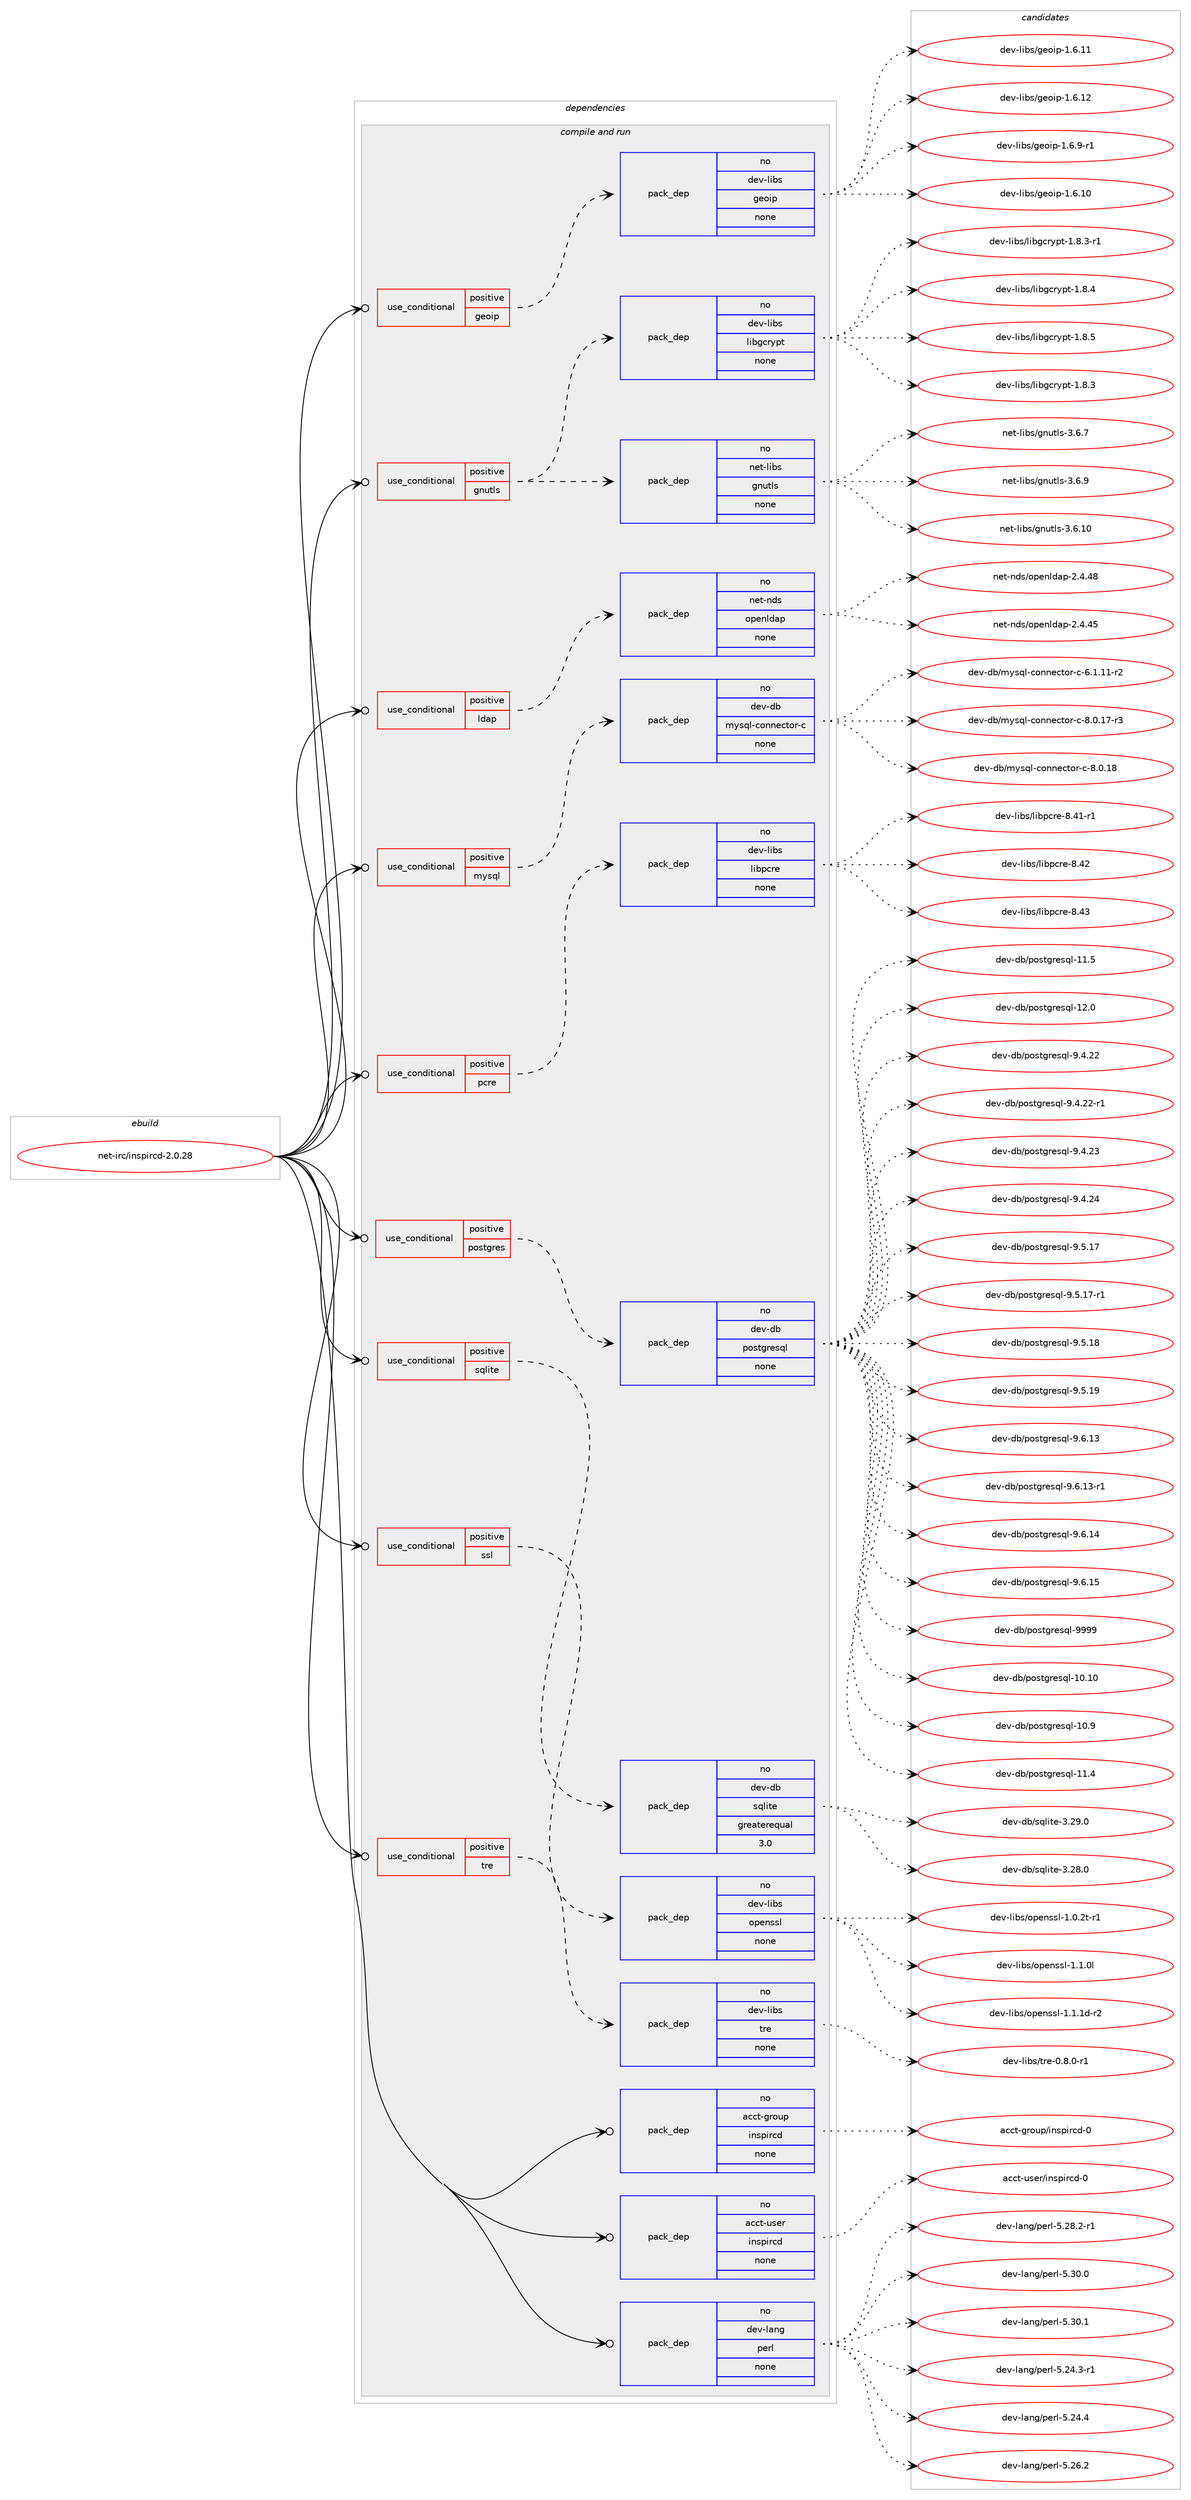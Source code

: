 digraph prolog {

# *************
# Graph options
# *************

newrank=true;
concentrate=true;
compound=true;
graph [rankdir=LR,fontname=Helvetica,fontsize=10,ranksep=1.5];#, ranksep=2.5, nodesep=0.2];
edge  [arrowhead=vee];
node  [fontname=Helvetica,fontsize=10];

# **********
# The ebuild
# **********

subgraph cluster_leftcol {
color=gray;
rank=same;
label=<<i>ebuild</i>>;
id [label="net-irc/inspircd-2.0.28", color=red, width=4, href="../net-irc/inspircd-2.0.28.svg"];
}

# ****************
# The dependencies
# ****************

subgraph cluster_midcol {
color=gray;
label=<<i>dependencies</i>>;
subgraph cluster_compile {
fillcolor="#eeeeee";
style=filled;
label=<<i>compile</i>>;
}
subgraph cluster_compileandrun {
fillcolor="#eeeeee";
style=filled;
label=<<i>compile and run</i>>;
subgraph cond200739 {
dependency824049 [label=<<TABLE BORDER="0" CELLBORDER="1" CELLSPACING="0" CELLPADDING="4"><TR><TD ROWSPAN="3" CELLPADDING="10">use_conditional</TD></TR><TR><TD>positive</TD></TR><TR><TD>geoip</TD></TR></TABLE>>, shape=none, color=red];
subgraph pack608889 {
dependency824050 [label=<<TABLE BORDER="0" CELLBORDER="1" CELLSPACING="0" CELLPADDING="4" WIDTH="220"><TR><TD ROWSPAN="6" CELLPADDING="30">pack_dep</TD></TR><TR><TD WIDTH="110">no</TD></TR><TR><TD>dev-libs</TD></TR><TR><TD>geoip</TD></TR><TR><TD>none</TD></TR><TR><TD></TD></TR></TABLE>>, shape=none, color=blue];
}
dependency824049:e -> dependency824050:w [weight=20,style="dashed",arrowhead="vee"];
}
id:e -> dependency824049:w [weight=20,style="solid",arrowhead="odotvee"];
subgraph cond200740 {
dependency824051 [label=<<TABLE BORDER="0" CELLBORDER="1" CELLSPACING="0" CELLPADDING="4"><TR><TD ROWSPAN="3" CELLPADDING="10">use_conditional</TD></TR><TR><TD>positive</TD></TR><TR><TD>gnutls</TD></TR></TABLE>>, shape=none, color=red];
subgraph pack608890 {
dependency824052 [label=<<TABLE BORDER="0" CELLBORDER="1" CELLSPACING="0" CELLPADDING="4" WIDTH="220"><TR><TD ROWSPAN="6" CELLPADDING="30">pack_dep</TD></TR><TR><TD WIDTH="110">no</TD></TR><TR><TD>net-libs</TD></TR><TR><TD>gnutls</TD></TR><TR><TD>none</TD></TR><TR><TD></TD></TR></TABLE>>, shape=none, color=blue];
}
dependency824051:e -> dependency824052:w [weight=20,style="dashed",arrowhead="vee"];
subgraph pack608891 {
dependency824053 [label=<<TABLE BORDER="0" CELLBORDER="1" CELLSPACING="0" CELLPADDING="4" WIDTH="220"><TR><TD ROWSPAN="6" CELLPADDING="30">pack_dep</TD></TR><TR><TD WIDTH="110">no</TD></TR><TR><TD>dev-libs</TD></TR><TR><TD>libgcrypt</TD></TR><TR><TD>none</TD></TR><TR><TD></TD></TR></TABLE>>, shape=none, color=blue];
}
dependency824051:e -> dependency824053:w [weight=20,style="dashed",arrowhead="vee"];
}
id:e -> dependency824051:w [weight=20,style="solid",arrowhead="odotvee"];
subgraph cond200741 {
dependency824054 [label=<<TABLE BORDER="0" CELLBORDER="1" CELLSPACING="0" CELLPADDING="4"><TR><TD ROWSPAN="3" CELLPADDING="10">use_conditional</TD></TR><TR><TD>positive</TD></TR><TR><TD>ldap</TD></TR></TABLE>>, shape=none, color=red];
subgraph pack608892 {
dependency824055 [label=<<TABLE BORDER="0" CELLBORDER="1" CELLSPACING="0" CELLPADDING="4" WIDTH="220"><TR><TD ROWSPAN="6" CELLPADDING="30">pack_dep</TD></TR><TR><TD WIDTH="110">no</TD></TR><TR><TD>net-nds</TD></TR><TR><TD>openldap</TD></TR><TR><TD>none</TD></TR><TR><TD></TD></TR></TABLE>>, shape=none, color=blue];
}
dependency824054:e -> dependency824055:w [weight=20,style="dashed",arrowhead="vee"];
}
id:e -> dependency824054:w [weight=20,style="solid",arrowhead="odotvee"];
subgraph cond200742 {
dependency824056 [label=<<TABLE BORDER="0" CELLBORDER="1" CELLSPACING="0" CELLPADDING="4"><TR><TD ROWSPAN="3" CELLPADDING="10">use_conditional</TD></TR><TR><TD>positive</TD></TR><TR><TD>mysql</TD></TR></TABLE>>, shape=none, color=red];
subgraph pack608893 {
dependency824057 [label=<<TABLE BORDER="0" CELLBORDER="1" CELLSPACING="0" CELLPADDING="4" WIDTH="220"><TR><TD ROWSPAN="6" CELLPADDING="30">pack_dep</TD></TR><TR><TD WIDTH="110">no</TD></TR><TR><TD>dev-db</TD></TR><TR><TD>mysql-connector-c</TD></TR><TR><TD>none</TD></TR><TR><TD></TD></TR></TABLE>>, shape=none, color=blue];
}
dependency824056:e -> dependency824057:w [weight=20,style="dashed",arrowhead="vee"];
}
id:e -> dependency824056:w [weight=20,style="solid",arrowhead="odotvee"];
subgraph cond200743 {
dependency824058 [label=<<TABLE BORDER="0" CELLBORDER="1" CELLSPACING="0" CELLPADDING="4"><TR><TD ROWSPAN="3" CELLPADDING="10">use_conditional</TD></TR><TR><TD>positive</TD></TR><TR><TD>pcre</TD></TR></TABLE>>, shape=none, color=red];
subgraph pack608894 {
dependency824059 [label=<<TABLE BORDER="0" CELLBORDER="1" CELLSPACING="0" CELLPADDING="4" WIDTH="220"><TR><TD ROWSPAN="6" CELLPADDING="30">pack_dep</TD></TR><TR><TD WIDTH="110">no</TD></TR><TR><TD>dev-libs</TD></TR><TR><TD>libpcre</TD></TR><TR><TD>none</TD></TR><TR><TD></TD></TR></TABLE>>, shape=none, color=blue];
}
dependency824058:e -> dependency824059:w [weight=20,style="dashed",arrowhead="vee"];
}
id:e -> dependency824058:w [weight=20,style="solid",arrowhead="odotvee"];
subgraph cond200744 {
dependency824060 [label=<<TABLE BORDER="0" CELLBORDER="1" CELLSPACING="0" CELLPADDING="4"><TR><TD ROWSPAN="3" CELLPADDING="10">use_conditional</TD></TR><TR><TD>positive</TD></TR><TR><TD>postgres</TD></TR></TABLE>>, shape=none, color=red];
subgraph pack608895 {
dependency824061 [label=<<TABLE BORDER="0" CELLBORDER="1" CELLSPACING="0" CELLPADDING="4" WIDTH="220"><TR><TD ROWSPAN="6" CELLPADDING="30">pack_dep</TD></TR><TR><TD WIDTH="110">no</TD></TR><TR><TD>dev-db</TD></TR><TR><TD>postgresql</TD></TR><TR><TD>none</TD></TR><TR><TD></TD></TR></TABLE>>, shape=none, color=blue];
}
dependency824060:e -> dependency824061:w [weight=20,style="dashed",arrowhead="vee"];
}
id:e -> dependency824060:w [weight=20,style="solid",arrowhead="odotvee"];
subgraph cond200745 {
dependency824062 [label=<<TABLE BORDER="0" CELLBORDER="1" CELLSPACING="0" CELLPADDING="4"><TR><TD ROWSPAN="3" CELLPADDING="10">use_conditional</TD></TR><TR><TD>positive</TD></TR><TR><TD>sqlite</TD></TR></TABLE>>, shape=none, color=red];
subgraph pack608896 {
dependency824063 [label=<<TABLE BORDER="0" CELLBORDER="1" CELLSPACING="0" CELLPADDING="4" WIDTH="220"><TR><TD ROWSPAN="6" CELLPADDING="30">pack_dep</TD></TR><TR><TD WIDTH="110">no</TD></TR><TR><TD>dev-db</TD></TR><TR><TD>sqlite</TD></TR><TR><TD>greaterequal</TD></TR><TR><TD>3.0</TD></TR></TABLE>>, shape=none, color=blue];
}
dependency824062:e -> dependency824063:w [weight=20,style="dashed",arrowhead="vee"];
}
id:e -> dependency824062:w [weight=20,style="solid",arrowhead="odotvee"];
subgraph cond200746 {
dependency824064 [label=<<TABLE BORDER="0" CELLBORDER="1" CELLSPACING="0" CELLPADDING="4"><TR><TD ROWSPAN="3" CELLPADDING="10">use_conditional</TD></TR><TR><TD>positive</TD></TR><TR><TD>ssl</TD></TR></TABLE>>, shape=none, color=red];
subgraph pack608897 {
dependency824065 [label=<<TABLE BORDER="0" CELLBORDER="1" CELLSPACING="0" CELLPADDING="4" WIDTH="220"><TR><TD ROWSPAN="6" CELLPADDING="30">pack_dep</TD></TR><TR><TD WIDTH="110">no</TD></TR><TR><TD>dev-libs</TD></TR><TR><TD>openssl</TD></TR><TR><TD>none</TD></TR><TR><TD></TD></TR></TABLE>>, shape=none, color=blue];
}
dependency824064:e -> dependency824065:w [weight=20,style="dashed",arrowhead="vee"];
}
id:e -> dependency824064:w [weight=20,style="solid",arrowhead="odotvee"];
subgraph cond200747 {
dependency824066 [label=<<TABLE BORDER="0" CELLBORDER="1" CELLSPACING="0" CELLPADDING="4"><TR><TD ROWSPAN="3" CELLPADDING="10">use_conditional</TD></TR><TR><TD>positive</TD></TR><TR><TD>tre</TD></TR></TABLE>>, shape=none, color=red];
subgraph pack608898 {
dependency824067 [label=<<TABLE BORDER="0" CELLBORDER="1" CELLSPACING="0" CELLPADDING="4" WIDTH="220"><TR><TD ROWSPAN="6" CELLPADDING="30">pack_dep</TD></TR><TR><TD WIDTH="110">no</TD></TR><TR><TD>dev-libs</TD></TR><TR><TD>tre</TD></TR><TR><TD>none</TD></TR><TR><TD></TD></TR></TABLE>>, shape=none, color=blue];
}
dependency824066:e -> dependency824067:w [weight=20,style="dashed",arrowhead="vee"];
}
id:e -> dependency824066:w [weight=20,style="solid",arrowhead="odotvee"];
subgraph pack608899 {
dependency824068 [label=<<TABLE BORDER="0" CELLBORDER="1" CELLSPACING="0" CELLPADDING="4" WIDTH="220"><TR><TD ROWSPAN="6" CELLPADDING="30">pack_dep</TD></TR><TR><TD WIDTH="110">no</TD></TR><TR><TD>acct-group</TD></TR><TR><TD>inspircd</TD></TR><TR><TD>none</TD></TR><TR><TD></TD></TR></TABLE>>, shape=none, color=blue];
}
id:e -> dependency824068:w [weight=20,style="solid",arrowhead="odotvee"];
subgraph pack608900 {
dependency824069 [label=<<TABLE BORDER="0" CELLBORDER="1" CELLSPACING="0" CELLPADDING="4" WIDTH="220"><TR><TD ROWSPAN="6" CELLPADDING="30">pack_dep</TD></TR><TR><TD WIDTH="110">no</TD></TR><TR><TD>acct-user</TD></TR><TR><TD>inspircd</TD></TR><TR><TD>none</TD></TR><TR><TD></TD></TR></TABLE>>, shape=none, color=blue];
}
id:e -> dependency824069:w [weight=20,style="solid",arrowhead="odotvee"];
subgraph pack608901 {
dependency824070 [label=<<TABLE BORDER="0" CELLBORDER="1" CELLSPACING="0" CELLPADDING="4" WIDTH="220"><TR><TD ROWSPAN="6" CELLPADDING="30">pack_dep</TD></TR><TR><TD WIDTH="110">no</TD></TR><TR><TD>dev-lang</TD></TR><TR><TD>perl</TD></TR><TR><TD>none</TD></TR><TR><TD></TD></TR></TABLE>>, shape=none, color=blue];
}
id:e -> dependency824070:w [weight=20,style="solid",arrowhead="odotvee"];
}
subgraph cluster_run {
fillcolor="#eeeeee";
style=filled;
label=<<i>run</i>>;
}
}

# **************
# The candidates
# **************

subgraph cluster_choices {
rank=same;
color=gray;
label=<<i>candidates</i>>;

subgraph choice608889 {
color=black;
nodesep=1;
choice10010111845108105981154710310111110511245494654464948 [label="dev-libs/geoip-1.6.10", color=red, width=4,href="../dev-libs/geoip-1.6.10.svg"];
choice10010111845108105981154710310111110511245494654464949 [label="dev-libs/geoip-1.6.11", color=red, width=4,href="../dev-libs/geoip-1.6.11.svg"];
choice10010111845108105981154710310111110511245494654464950 [label="dev-libs/geoip-1.6.12", color=red, width=4,href="../dev-libs/geoip-1.6.12.svg"];
choice1001011184510810598115471031011111051124549465446574511449 [label="dev-libs/geoip-1.6.9-r1", color=red, width=4,href="../dev-libs/geoip-1.6.9-r1.svg"];
dependency824050:e -> choice10010111845108105981154710310111110511245494654464948:w [style=dotted,weight="100"];
dependency824050:e -> choice10010111845108105981154710310111110511245494654464949:w [style=dotted,weight="100"];
dependency824050:e -> choice10010111845108105981154710310111110511245494654464950:w [style=dotted,weight="100"];
dependency824050:e -> choice1001011184510810598115471031011111051124549465446574511449:w [style=dotted,weight="100"];
}
subgraph choice608890 {
color=black;
nodesep=1;
choice11010111645108105981154710311011711610811545514654464948 [label="net-libs/gnutls-3.6.10", color=red, width=4,href="../net-libs/gnutls-3.6.10.svg"];
choice110101116451081059811547103110117116108115455146544655 [label="net-libs/gnutls-3.6.7", color=red, width=4,href="../net-libs/gnutls-3.6.7.svg"];
choice110101116451081059811547103110117116108115455146544657 [label="net-libs/gnutls-3.6.9", color=red, width=4,href="../net-libs/gnutls-3.6.9.svg"];
dependency824052:e -> choice11010111645108105981154710311011711610811545514654464948:w [style=dotted,weight="100"];
dependency824052:e -> choice110101116451081059811547103110117116108115455146544655:w [style=dotted,weight="100"];
dependency824052:e -> choice110101116451081059811547103110117116108115455146544657:w [style=dotted,weight="100"];
}
subgraph choice608891 {
color=black;
nodesep=1;
choice1001011184510810598115471081059810399114121112116454946564651 [label="dev-libs/libgcrypt-1.8.3", color=red, width=4,href="../dev-libs/libgcrypt-1.8.3.svg"];
choice10010111845108105981154710810598103991141211121164549465646514511449 [label="dev-libs/libgcrypt-1.8.3-r1", color=red, width=4,href="../dev-libs/libgcrypt-1.8.3-r1.svg"];
choice1001011184510810598115471081059810399114121112116454946564652 [label="dev-libs/libgcrypt-1.8.4", color=red, width=4,href="../dev-libs/libgcrypt-1.8.4.svg"];
choice1001011184510810598115471081059810399114121112116454946564653 [label="dev-libs/libgcrypt-1.8.5", color=red, width=4,href="../dev-libs/libgcrypt-1.8.5.svg"];
dependency824053:e -> choice1001011184510810598115471081059810399114121112116454946564651:w [style=dotted,weight="100"];
dependency824053:e -> choice10010111845108105981154710810598103991141211121164549465646514511449:w [style=dotted,weight="100"];
dependency824053:e -> choice1001011184510810598115471081059810399114121112116454946564652:w [style=dotted,weight="100"];
dependency824053:e -> choice1001011184510810598115471081059810399114121112116454946564653:w [style=dotted,weight="100"];
}
subgraph choice608892 {
color=black;
nodesep=1;
choice11010111645110100115471111121011101081009711245504652465253 [label="net-nds/openldap-2.4.45", color=red, width=4,href="../net-nds/openldap-2.4.45.svg"];
choice11010111645110100115471111121011101081009711245504652465256 [label="net-nds/openldap-2.4.48", color=red, width=4,href="../net-nds/openldap-2.4.48.svg"];
dependency824055:e -> choice11010111645110100115471111121011101081009711245504652465253:w [style=dotted,weight="100"];
dependency824055:e -> choice11010111645110100115471111121011101081009711245504652465256:w [style=dotted,weight="100"];
}
subgraph choice608893 {
color=black;
nodesep=1;
choice1001011184510098471091211151131084599111110110101991161111144599455446494649494511450 [label="dev-db/mysql-connector-c-6.1.11-r2", color=red, width=4,href="../dev-db/mysql-connector-c-6.1.11-r2.svg"];
choice1001011184510098471091211151131084599111110110101991161111144599455646484649554511451 [label="dev-db/mysql-connector-c-8.0.17-r3", color=red, width=4,href="../dev-db/mysql-connector-c-8.0.17-r3.svg"];
choice100101118451009847109121115113108459911111011010199116111114459945564648464956 [label="dev-db/mysql-connector-c-8.0.18", color=red, width=4,href="../dev-db/mysql-connector-c-8.0.18.svg"];
dependency824057:e -> choice1001011184510098471091211151131084599111110110101991161111144599455446494649494511450:w [style=dotted,weight="100"];
dependency824057:e -> choice1001011184510098471091211151131084599111110110101991161111144599455646484649554511451:w [style=dotted,weight="100"];
dependency824057:e -> choice100101118451009847109121115113108459911111011010199116111114459945564648464956:w [style=dotted,weight="100"];
}
subgraph choice608894 {
color=black;
nodesep=1;
choice100101118451081059811547108105981129911410145564652494511449 [label="dev-libs/libpcre-8.41-r1", color=red, width=4,href="../dev-libs/libpcre-8.41-r1.svg"];
choice10010111845108105981154710810598112991141014556465250 [label="dev-libs/libpcre-8.42", color=red, width=4,href="../dev-libs/libpcre-8.42.svg"];
choice10010111845108105981154710810598112991141014556465251 [label="dev-libs/libpcre-8.43", color=red, width=4,href="../dev-libs/libpcre-8.43.svg"];
dependency824059:e -> choice100101118451081059811547108105981129911410145564652494511449:w [style=dotted,weight="100"];
dependency824059:e -> choice10010111845108105981154710810598112991141014556465250:w [style=dotted,weight="100"];
dependency824059:e -> choice10010111845108105981154710810598112991141014556465251:w [style=dotted,weight="100"];
}
subgraph choice608895 {
color=black;
nodesep=1;
choice100101118451009847112111115116103114101115113108454948464948 [label="dev-db/postgresql-10.10", color=red, width=4,href="../dev-db/postgresql-10.10.svg"];
choice1001011184510098471121111151161031141011151131084549484657 [label="dev-db/postgresql-10.9", color=red, width=4,href="../dev-db/postgresql-10.9.svg"];
choice1001011184510098471121111151161031141011151131084549494652 [label="dev-db/postgresql-11.4", color=red, width=4,href="../dev-db/postgresql-11.4.svg"];
choice1001011184510098471121111151161031141011151131084549494653 [label="dev-db/postgresql-11.5", color=red, width=4,href="../dev-db/postgresql-11.5.svg"];
choice1001011184510098471121111151161031141011151131084549504648 [label="dev-db/postgresql-12.0", color=red, width=4,href="../dev-db/postgresql-12.0.svg"];
choice10010111845100984711211111511610311410111511310845574652465050 [label="dev-db/postgresql-9.4.22", color=red, width=4,href="../dev-db/postgresql-9.4.22.svg"];
choice100101118451009847112111115116103114101115113108455746524650504511449 [label="dev-db/postgresql-9.4.22-r1", color=red, width=4,href="../dev-db/postgresql-9.4.22-r1.svg"];
choice10010111845100984711211111511610311410111511310845574652465051 [label="dev-db/postgresql-9.4.23", color=red, width=4,href="../dev-db/postgresql-9.4.23.svg"];
choice10010111845100984711211111511610311410111511310845574652465052 [label="dev-db/postgresql-9.4.24", color=red, width=4,href="../dev-db/postgresql-9.4.24.svg"];
choice10010111845100984711211111511610311410111511310845574653464955 [label="dev-db/postgresql-9.5.17", color=red, width=4,href="../dev-db/postgresql-9.5.17.svg"];
choice100101118451009847112111115116103114101115113108455746534649554511449 [label="dev-db/postgresql-9.5.17-r1", color=red, width=4,href="../dev-db/postgresql-9.5.17-r1.svg"];
choice10010111845100984711211111511610311410111511310845574653464956 [label="dev-db/postgresql-9.5.18", color=red, width=4,href="../dev-db/postgresql-9.5.18.svg"];
choice10010111845100984711211111511610311410111511310845574653464957 [label="dev-db/postgresql-9.5.19", color=red, width=4,href="../dev-db/postgresql-9.5.19.svg"];
choice10010111845100984711211111511610311410111511310845574654464951 [label="dev-db/postgresql-9.6.13", color=red, width=4,href="../dev-db/postgresql-9.6.13.svg"];
choice100101118451009847112111115116103114101115113108455746544649514511449 [label="dev-db/postgresql-9.6.13-r1", color=red, width=4,href="../dev-db/postgresql-9.6.13-r1.svg"];
choice10010111845100984711211111511610311410111511310845574654464952 [label="dev-db/postgresql-9.6.14", color=red, width=4,href="../dev-db/postgresql-9.6.14.svg"];
choice10010111845100984711211111511610311410111511310845574654464953 [label="dev-db/postgresql-9.6.15", color=red, width=4,href="../dev-db/postgresql-9.6.15.svg"];
choice1001011184510098471121111151161031141011151131084557575757 [label="dev-db/postgresql-9999", color=red, width=4,href="../dev-db/postgresql-9999.svg"];
dependency824061:e -> choice100101118451009847112111115116103114101115113108454948464948:w [style=dotted,weight="100"];
dependency824061:e -> choice1001011184510098471121111151161031141011151131084549484657:w [style=dotted,weight="100"];
dependency824061:e -> choice1001011184510098471121111151161031141011151131084549494652:w [style=dotted,weight="100"];
dependency824061:e -> choice1001011184510098471121111151161031141011151131084549494653:w [style=dotted,weight="100"];
dependency824061:e -> choice1001011184510098471121111151161031141011151131084549504648:w [style=dotted,weight="100"];
dependency824061:e -> choice10010111845100984711211111511610311410111511310845574652465050:w [style=dotted,weight="100"];
dependency824061:e -> choice100101118451009847112111115116103114101115113108455746524650504511449:w [style=dotted,weight="100"];
dependency824061:e -> choice10010111845100984711211111511610311410111511310845574652465051:w [style=dotted,weight="100"];
dependency824061:e -> choice10010111845100984711211111511610311410111511310845574652465052:w [style=dotted,weight="100"];
dependency824061:e -> choice10010111845100984711211111511610311410111511310845574653464955:w [style=dotted,weight="100"];
dependency824061:e -> choice100101118451009847112111115116103114101115113108455746534649554511449:w [style=dotted,weight="100"];
dependency824061:e -> choice10010111845100984711211111511610311410111511310845574653464956:w [style=dotted,weight="100"];
dependency824061:e -> choice10010111845100984711211111511610311410111511310845574653464957:w [style=dotted,weight="100"];
dependency824061:e -> choice10010111845100984711211111511610311410111511310845574654464951:w [style=dotted,weight="100"];
dependency824061:e -> choice100101118451009847112111115116103114101115113108455746544649514511449:w [style=dotted,weight="100"];
dependency824061:e -> choice10010111845100984711211111511610311410111511310845574654464952:w [style=dotted,weight="100"];
dependency824061:e -> choice10010111845100984711211111511610311410111511310845574654464953:w [style=dotted,weight="100"];
dependency824061:e -> choice1001011184510098471121111151161031141011151131084557575757:w [style=dotted,weight="100"];
}
subgraph choice608896 {
color=black;
nodesep=1;
choice10010111845100984711511310810511610145514650564648 [label="dev-db/sqlite-3.28.0", color=red, width=4,href="../dev-db/sqlite-3.28.0.svg"];
choice10010111845100984711511310810511610145514650574648 [label="dev-db/sqlite-3.29.0", color=red, width=4,href="../dev-db/sqlite-3.29.0.svg"];
dependency824063:e -> choice10010111845100984711511310810511610145514650564648:w [style=dotted,weight="100"];
dependency824063:e -> choice10010111845100984711511310810511610145514650574648:w [style=dotted,weight="100"];
}
subgraph choice608897 {
color=black;
nodesep=1;
choice1001011184510810598115471111121011101151151084549464846501164511449 [label="dev-libs/openssl-1.0.2t-r1", color=red, width=4,href="../dev-libs/openssl-1.0.2t-r1.svg"];
choice100101118451081059811547111112101110115115108454946494648108 [label="dev-libs/openssl-1.1.0l", color=red, width=4,href="../dev-libs/openssl-1.1.0l.svg"];
choice1001011184510810598115471111121011101151151084549464946491004511450 [label="dev-libs/openssl-1.1.1d-r2", color=red, width=4,href="../dev-libs/openssl-1.1.1d-r2.svg"];
dependency824065:e -> choice1001011184510810598115471111121011101151151084549464846501164511449:w [style=dotted,weight="100"];
dependency824065:e -> choice100101118451081059811547111112101110115115108454946494648108:w [style=dotted,weight="100"];
dependency824065:e -> choice1001011184510810598115471111121011101151151084549464946491004511450:w [style=dotted,weight="100"];
}
subgraph choice608898 {
color=black;
nodesep=1;
choice1001011184510810598115471161141014548465646484511449 [label="dev-libs/tre-0.8.0-r1", color=red, width=4,href="../dev-libs/tre-0.8.0-r1.svg"];
dependency824067:e -> choice1001011184510810598115471161141014548465646484511449:w [style=dotted,weight="100"];
}
subgraph choice608899 {
color=black;
nodesep=1;
choice9799991164510311411111711247105110115112105114991004548 [label="acct-group/inspircd-0", color=red, width=4,href="../acct-group/inspircd-0.svg"];
dependency824068:e -> choice9799991164510311411111711247105110115112105114991004548:w [style=dotted,weight="100"];
}
subgraph choice608900 {
color=black;
nodesep=1;
choice9799991164511711510111447105110115112105114991004548 [label="acct-user/inspircd-0", color=red, width=4,href="../acct-user/inspircd-0.svg"];
dependency824069:e -> choice9799991164511711510111447105110115112105114991004548:w [style=dotted,weight="100"];
}
subgraph choice608901 {
color=black;
nodesep=1;
choice100101118451089711010347112101114108455346505246514511449 [label="dev-lang/perl-5.24.3-r1", color=red, width=4,href="../dev-lang/perl-5.24.3-r1.svg"];
choice10010111845108971101034711210111410845534650524652 [label="dev-lang/perl-5.24.4", color=red, width=4,href="../dev-lang/perl-5.24.4.svg"];
choice10010111845108971101034711210111410845534650544650 [label="dev-lang/perl-5.26.2", color=red, width=4,href="../dev-lang/perl-5.26.2.svg"];
choice100101118451089711010347112101114108455346505646504511449 [label="dev-lang/perl-5.28.2-r1", color=red, width=4,href="../dev-lang/perl-5.28.2-r1.svg"];
choice10010111845108971101034711210111410845534651484648 [label="dev-lang/perl-5.30.0", color=red, width=4,href="../dev-lang/perl-5.30.0.svg"];
choice10010111845108971101034711210111410845534651484649 [label="dev-lang/perl-5.30.1", color=red, width=4,href="../dev-lang/perl-5.30.1.svg"];
dependency824070:e -> choice100101118451089711010347112101114108455346505246514511449:w [style=dotted,weight="100"];
dependency824070:e -> choice10010111845108971101034711210111410845534650524652:w [style=dotted,weight="100"];
dependency824070:e -> choice10010111845108971101034711210111410845534650544650:w [style=dotted,weight="100"];
dependency824070:e -> choice100101118451089711010347112101114108455346505646504511449:w [style=dotted,weight="100"];
dependency824070:e -> choice10010111845108971101034711210111410845534651484648:w [style=dotted,weight="100"];
dependency824070:e -> choice10010111845108971101034711210111410845534651484649:w [style=dotted,weight="100"];
}
}

}
